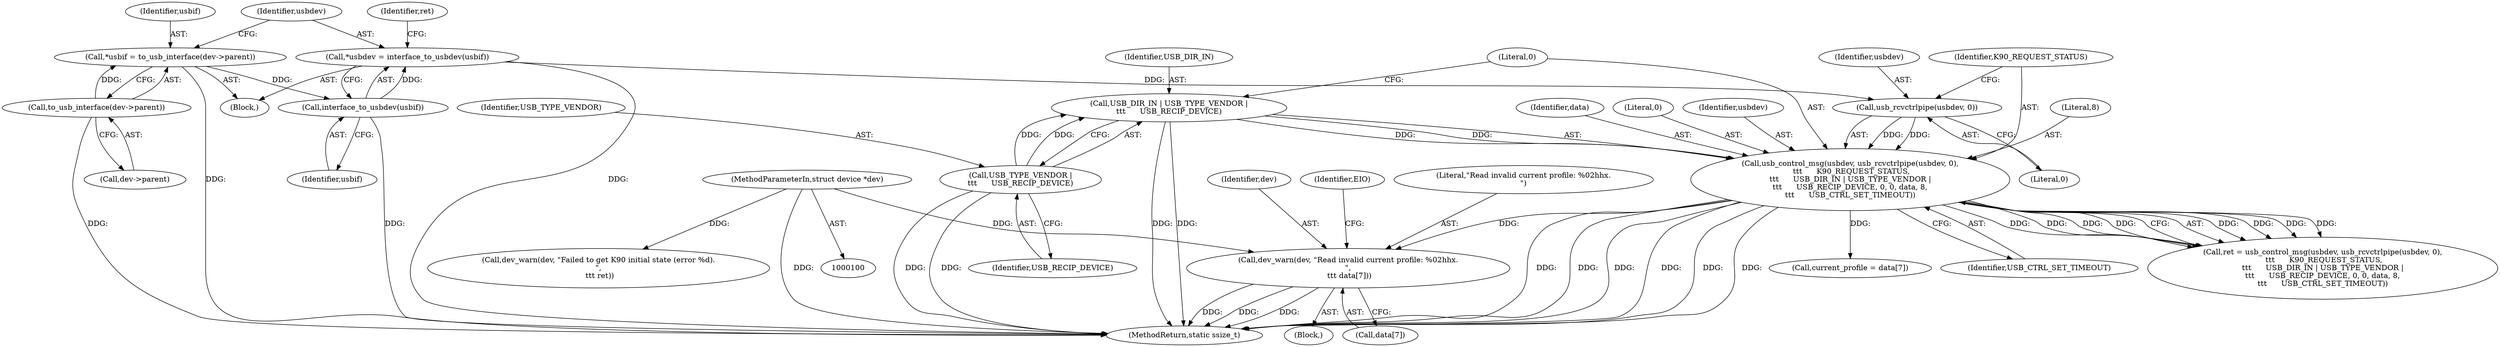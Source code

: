 digraph "0_linux_6d104af38b570d37aa32a5803b04c354f8ed513d_0@array" {
"1000164" [label="(Call,dev_warn(dev, \"Read invalid current profile: %02hhx.\n\",\n \t\t\t data[7]))"];
"1000101" [label="(MethodParameterIn,struct device *dev)"];
"1000122" [label="(Call,usb_control_msg(usbdev, usb_rcvctrlpipe(usbdev, 0),\n \t\t\t      K90_REQUEST_STATUS,\n\t\t\t      USB_DIR_IN | USB_TYPE_VENDOR |\n\t\t\t      USB_RECIP_DEVICE, 0, 0, data, 8,\n\t\t\t      USB_CTRL_SET_TIMEOUT))"];
"1000124" [label="(Call,usb_rcvctrlpipe(usbdev, 0))"];
"1000114" [label="(Call,*usbdev = interface_to_usbdev(usbif))"];
"1000116" [label="(Call,interface_to_usbdev(usbif))"];
"1000107" [label="(Call,*usbif = to_usb_interface(dev->parent))"];
"1000109" [label="(Call,to_usb_interface(dev->parent))"];
"1000128" [label="(Call,USB_DIR_IN | USB_TYPE_VENDOR |\n\t\t\t      USB_RECIP_DEVICE)"];
"1000130" [label="(Call,USB_TYPE_VENDOR |\n\t\t\t      USB_RECIP_DEVICE)"];
"1000166" [label="(Literal,\"Read invalid current profile: %02hhx.\n\")"];
"1000121" [label="(Identifier,ret)"];
"1000126" [label="(Literal,0)"];
"1000128" [label="(Call,USB_DIR_IN | USB_TYPE_VENDOR |\n\t\t\t      USB_RECIP_DEVICE)"];
"1000122" [label="(Call,usb_control_msg(usbdev, usb_rcvctrlpipe(usbdev, 0),\n \t\t\t      K90_REQUEST_STATUS,\n\t\t\t      USB_DIR_IN | USB_TYPE_VENDOR |\n\t\t\t      USB_RECIP_DEVICE, 0, 0, data, 8,\n\t\t\t      USB_CTRL_SET_TIMEOUT))"];
"1000137" [label="(Identifier,USB_CTRL_SET_TIMEOUT)"];
"1000143" [label="(Call,dev_warn(dev, \"Failed to get K90 initial state (error %d).\n\",\n \t\t\t ret))"];
"1000167" [label="(Call,data[7])"];
"1000130" [label="(Call,USB_TYPE_VENDOR |\n\t\t\t      USB_RECIP_DEVICE)"];
"1000104" [label="(Block,)"];
"1000117" [label="(Identifier,usbif)"];
"1000109" [label="(Call,to_usb_interface(dev->parent))"];
"1000165" [label="(Identifier,dev)"];
"1000110" [label="(Call,dev->parent)"];
"1000120" [label="(Call,ret = usb_control_msg(usbdev, usb_rcvctrlpipe(usbdev, 0),\n \t\t\t      K90_REQUEST_STATUS,\n\t\t\t      USB_DIR_IN | USB_TYPE_VENDOR |\n\t\t\t      USB_RECIP_DEVICE, 0, 0, data, 8,\n\t\t\t      USB_CTRL_SET_TIMEOUT))"];
"1000164" [label="(Call,dev_warn(dev, \"Read invalid current profile: %02hhx.\n\",\n \t\t\t data[7]))"];
"1000101" [label="(MethodParameterIn,struct device *dev)"];
"1000136" [label="(Literal,8)"];
"1000135" [label="(Identifier,data)"];
"1000108" [label="(Identifier,usbif)"];
"1000124" [label="(Call,usb_rcvctrlpipe(usbdev, 0))"];
"1000129" [label="(Identifier,USB_DIR_IN)"];
"1000133" [label="(Literal,0)"];
"1000131" [label="(Identifier,USB_TYPE_VENDOR)"];
"1000107" [label="(Call,*usbif = to_usb_interface(dev->parent))"];
"1000125" [label="(Identifier,usbdev)"];
"1000127" [label="(Identifier,K90_REQUEST_STATUS)"];
"1000163" [label="(Block,)"];
"1000116" [label="(Call,interface_to_usbdev(usbif))"];
"1000115" [label="(Identifier,usbdev)"];
"1000179" [label="(MethodReturn,static ssize_t)"];
"1000134" [label="(Literal,0)"];
"1000114" [label="(Call,*usbdev = interface_to_usbdev(usbif))"];
"1000132" [label="(Identifier,USB_RECIP_DEVICE)"];
"1000150" [label="(Call,current_profile = data[7])"];
"1000172" [label="(Identifier,EIO)"];
"1000123" [label="(Identifier,usbdev)"];
"1000164" -> "1000163"  [label="AST: "];
"1000164" -> "1000167"  [label="CFG: "];
"1000165" -> "1000164"  [label="AST: "];
"1000166" -> "1000164"  [label="AST: "];
"1000167" -> "1000164"  [label="AST: "];
"1000172" -> "1000164"  [label="CFG: "];
"1000164" -> "1000179"  [label="DDG: "];
"1000164" -> "1000179"  [label="DDG: "];
"1000164" -> "1000179"  [label="DDG: "];
"1000101" -> "1000164"  [label="DDG: "];
"1000122" -> "1000164"  [label="DDG: "];
"1000101" -> "1000100"  [label="AST: "];
"1000101" -> "1000179"  [label="DDG: "];
"1000101" -> "1000143"  [label="DDG: "];
"1000122" -> "1000120"  [label="AST: "];
"1000122" -> "1000137"  [label="CFG: "];
"1000123" -> "1000122"  [label="AST: "];
"1000124" -> "1000122"  [label="AST: "];
"1000127" -> "1000122"  [label="AST: "];
"1000128" -> "1000122"  [label="AST: "];
"1000133" -> "1000122"  [label="AST: "];
"1000134" -> "1000122"  [label="AST: "];
"1000135" -> "1000122"  [label="AST: "];
"1000136" -> "1000122"  [label="AST: "];
"1000137" -> "1000122"  [label="AST: "];
"1000120" -> "1000122"  [label="CFG: "];
"1000122" -> "1000179"  [label="DDG: "];
"1000122" -> "1000179"  [label="DDG: "];
"1000122" -> "1000179"  [label="DDG: "];
"1000122" -> "1000179"  [label="DDG: "];
"1000122" -> "1000179"  [label="DDG: "];
"1000122" -> "1000179"  [label="DDG: "];
"1000122" -> "1000120"  [label="DDG: "];
"1000122" -> "1000120"  [label="DDG: "];
"1000122" -> "1000120"  [label="DDG: "];
"1000122" -> "1000120"  [label="DDG: "];
"1000122" -> "1000120"  [label="DDG: "];
"1000122" -> "1000120"  [label="DDG: "];
"1000122" -> "1000120"  [label="DDG: "];
"1000122" -> "1000120"  [label="DDG: "];
"1000124" -> "1000122"  [label="DDG: "];
"1000124" -> "1000122"  [label="DDG: "];
"1000128" -> "1000122"  [label="DDG: "];
"1000128" -> "1000122"  [label="DDG: "];
"1000122" -> "1000150"  [label="DDG: "];
"1000124" -> "1000126"  [label="CFG: "];
"1000125" -> "1000124"  [label="AST: "];
"1000126" -> "1000124"  [label="AST: "];
"1000127" -> "1000124"  [label="CFG: "];
"1000114" -> "1000124"  [label="DDG: "];
"1000114" -> "1000104"  [label="AST: "];
"1000114" -> "1000116"  [label="CFG: "];
"1000115" -> "1000114"  [label="AST: "];
"1000116" -> "1000114"  [label="AST: "];
"1000121" -> "1000114"  [label="CFG: "];
"1000114" -> "1000179"  [label="DDG: "];
"1000116" -> "1000114"  [label="DDG: "];
"1000116" -> "1000117"  [label="CFG: "];
"1000117" -> "1000116"  [label="AST: "];
"1000116" -> "1000179"  [label="DDG: "];
"1000107" -> "1000116"  [label="DDG: "];
"1000107" -> "1000104"  [label="AST: "];
"1000107" -> "1000109"  [label="CFG: "];
"1000108" -> "1000107"  [label="AST: "];
"1000109" -> "1000107"  [label="AST: "];
"1000115" -> "1000107"  [label="CFG: "];
"1000107" -> "1000179"  [label="DDG: "];
"1000109" -> "1000107"  [label="DDG: "];
"1000109" -> "1000110"  [label="CFG: "];
"1000110" -> "1000109"  [label="AST: "];
"1000109" -> "1000179"  [label="DDG: "];
"1000128" -> "1000130"  [label="CFG: "];
"1000129" -> "1000128"  [label="AST: "];
"1000130" -> "1000128"  [label="AST: "];
"1000133" -> "1000128"  [label="CFG: "];
"1000128" -> "1000179"  [label="DDG: "];
"1000128" -> "1000179"  [label="DDG: "];
"1000130" -> "1000128"  [label="DDG: "];
"1000130" -> "1000128"  [label="DDG: "];
"1000130" -> "1000132"  [label="CFG: "];
"1000131" -> "1000130"  [label="AST: "];
"1000132" -> "1000130"  [label="AST: "];
"1000130" -> "1000179"  [label="DDG: "];
"1000130" -> "1000179"  [label="DDG: "];
}
